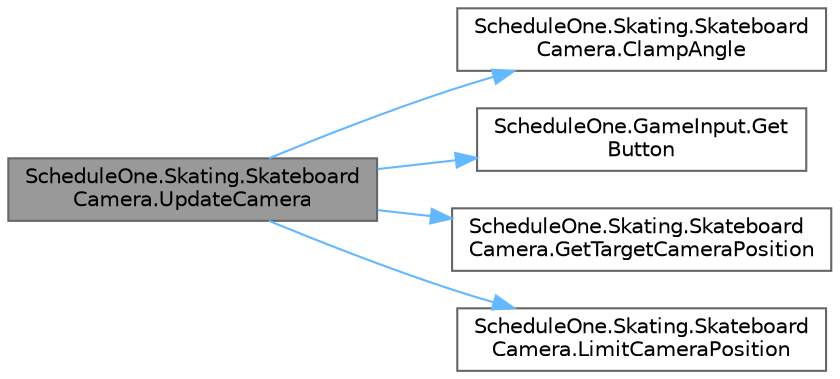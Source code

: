 digraph "ScheduleOne.Skating.SkateboardCamera.UpdateCamera"
{
 // LATEX_PDF_SIZE
  bgcolor="transparent";
  edge [fontname=Helvetica,fontsize=10,labelfontname=Helvetica,labelfontsize=10];
  node [fontname=Helvetica,fontsize=10,shape=box,height=0.2,width=0.4];
  rankdir="LR";
  Node1 [id="Node000001",label="ScheduleOne.Skating.Skateboard\lCamera.UpdateCamera",height=0.2,width=0.4,color="gray40", fillcolor="grey60", style="filled", fontcolor="black",tooltip=" "];
  Node1 -> Node2 [id="edge1_Node000001_Node000002",color="steelblue1",style="solid",tooltip=" "];
  Node2 [id="Node000002",label="ScheduleOne.Skating.Skateboard\lCamera.ClampAngle",height=0.2,width=0.4,color="grey40", fillcolor="white", style="filled",URL="$class_schedule_one_1_1_skating_1_1_skateboard_camera.html#a8df596ec939b23f3bd7debaf7adf60da",tooltip=" "];
  Node1 -> Node3 [id="edge2_Node000001_Node000003",color="steelblue1",style="solid",tooltip=" "];
  Node3 [id="Node000003",label="ScheduleOne.GameInput.Get\lButton",height=0.2,width=0.4,color="grey40", fillcolor="white", style="filled",URL="$class_schedule_one_1_1_game_input.html#a82ccf8c0156e81f595f0315a5f8f1e5a",tooltip=" "];
  Node1 -> Node4 [id="edge3_Node000001_Node000004",color="steelblue1",style="solid",tooltip=" "];
  Node4 [id="Node000004",label="ScheduleOne.Skating.Skateboard\lCamera.GetTargetCameraPosition",height=0.2,width=0.4,color="grey40", fillcolor="white", style="filled",URL="$class_schedule_one_1_1_skating_1_1_skateboard_camera.html#ae50e2147d8ebe42c2f1cbe73b16debc5",tooltip=" "];
  Node1 -> Node5 [id="edge4_Node000001_Node000005",color="steelblue1",style="solid",tooltip=" "];
  Node5 [id="Node000005",label="ScheduleOne.Skating.Skateboard\lCamera.LimitCameraPosition",height=0.2,width=0.4,color="grey40", fillcolor="white", style="filled",URL="$class_schedule_one_1_1_skating_1_1_skateboard_camera.html#ae2b238f5107dabfea797ffa6316148ff",tooltip=" "];
}
